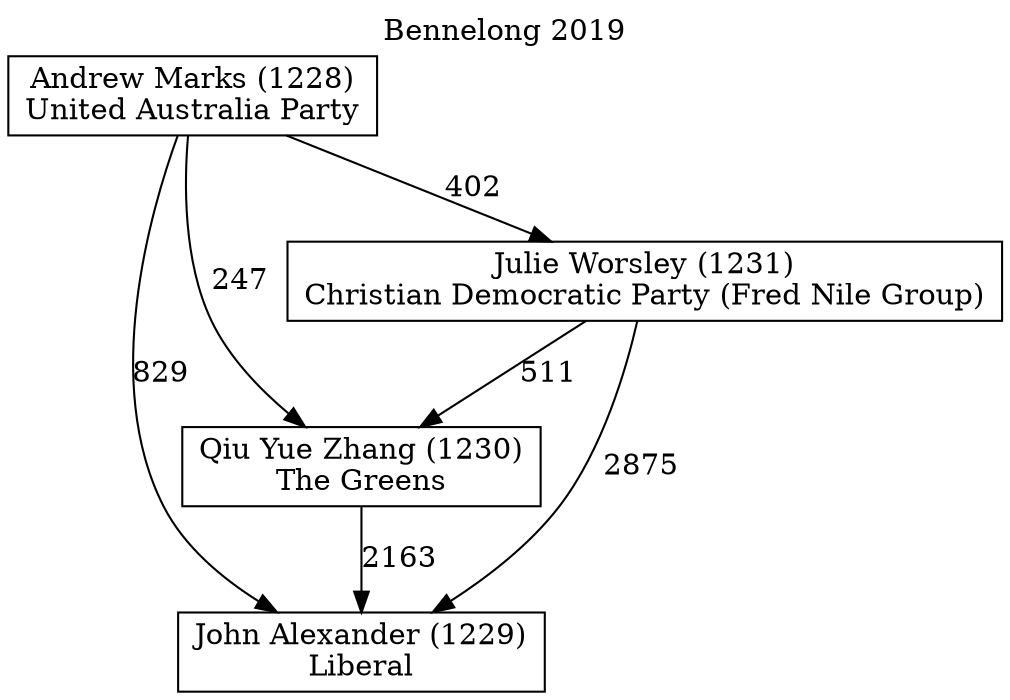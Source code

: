// House preference flow
digraph "John Alexander (1229)_Bennelong_2019" {
	graph [label="Bennelong 2019" labelloc=t mclimit=10]
	node [shape=box]
	"John Alexander (1229)" [label="John Alexander (1229)
Liberal"]
	"Qiu Yue Zhang (1230)" [label="Qiu Yue Zhang (1230)
The Greens"]
	"Julie Worsley (1231)" [label="Julie Worsley (1231)
Christian Democratic Party (Fred Nile Group)"]
	"Andrew Marks (1228)" [label="Andrew Marks (1228)
United Australia Party"]
	"Qiu Yue Zhang (1230)" -> "John Alexander (1229)" [label=2163]
	"Julie Worsley (1231)" -> "Qiu Yue Zhang (1230)" [label=511]
	"Andrew Marks (1228)" -> "Julie Worsley (1231)" [label=402]
	"Julie Worsley (1231)" -> "John Alexander (1229)" [label=2875]
	"Andrew Marks (1228)" -> "John Alexander (1229)" [label=829]
	"Andrew Marks (1228)" -> "Qiu Yue Zhang (1230)" [label=247]
}
